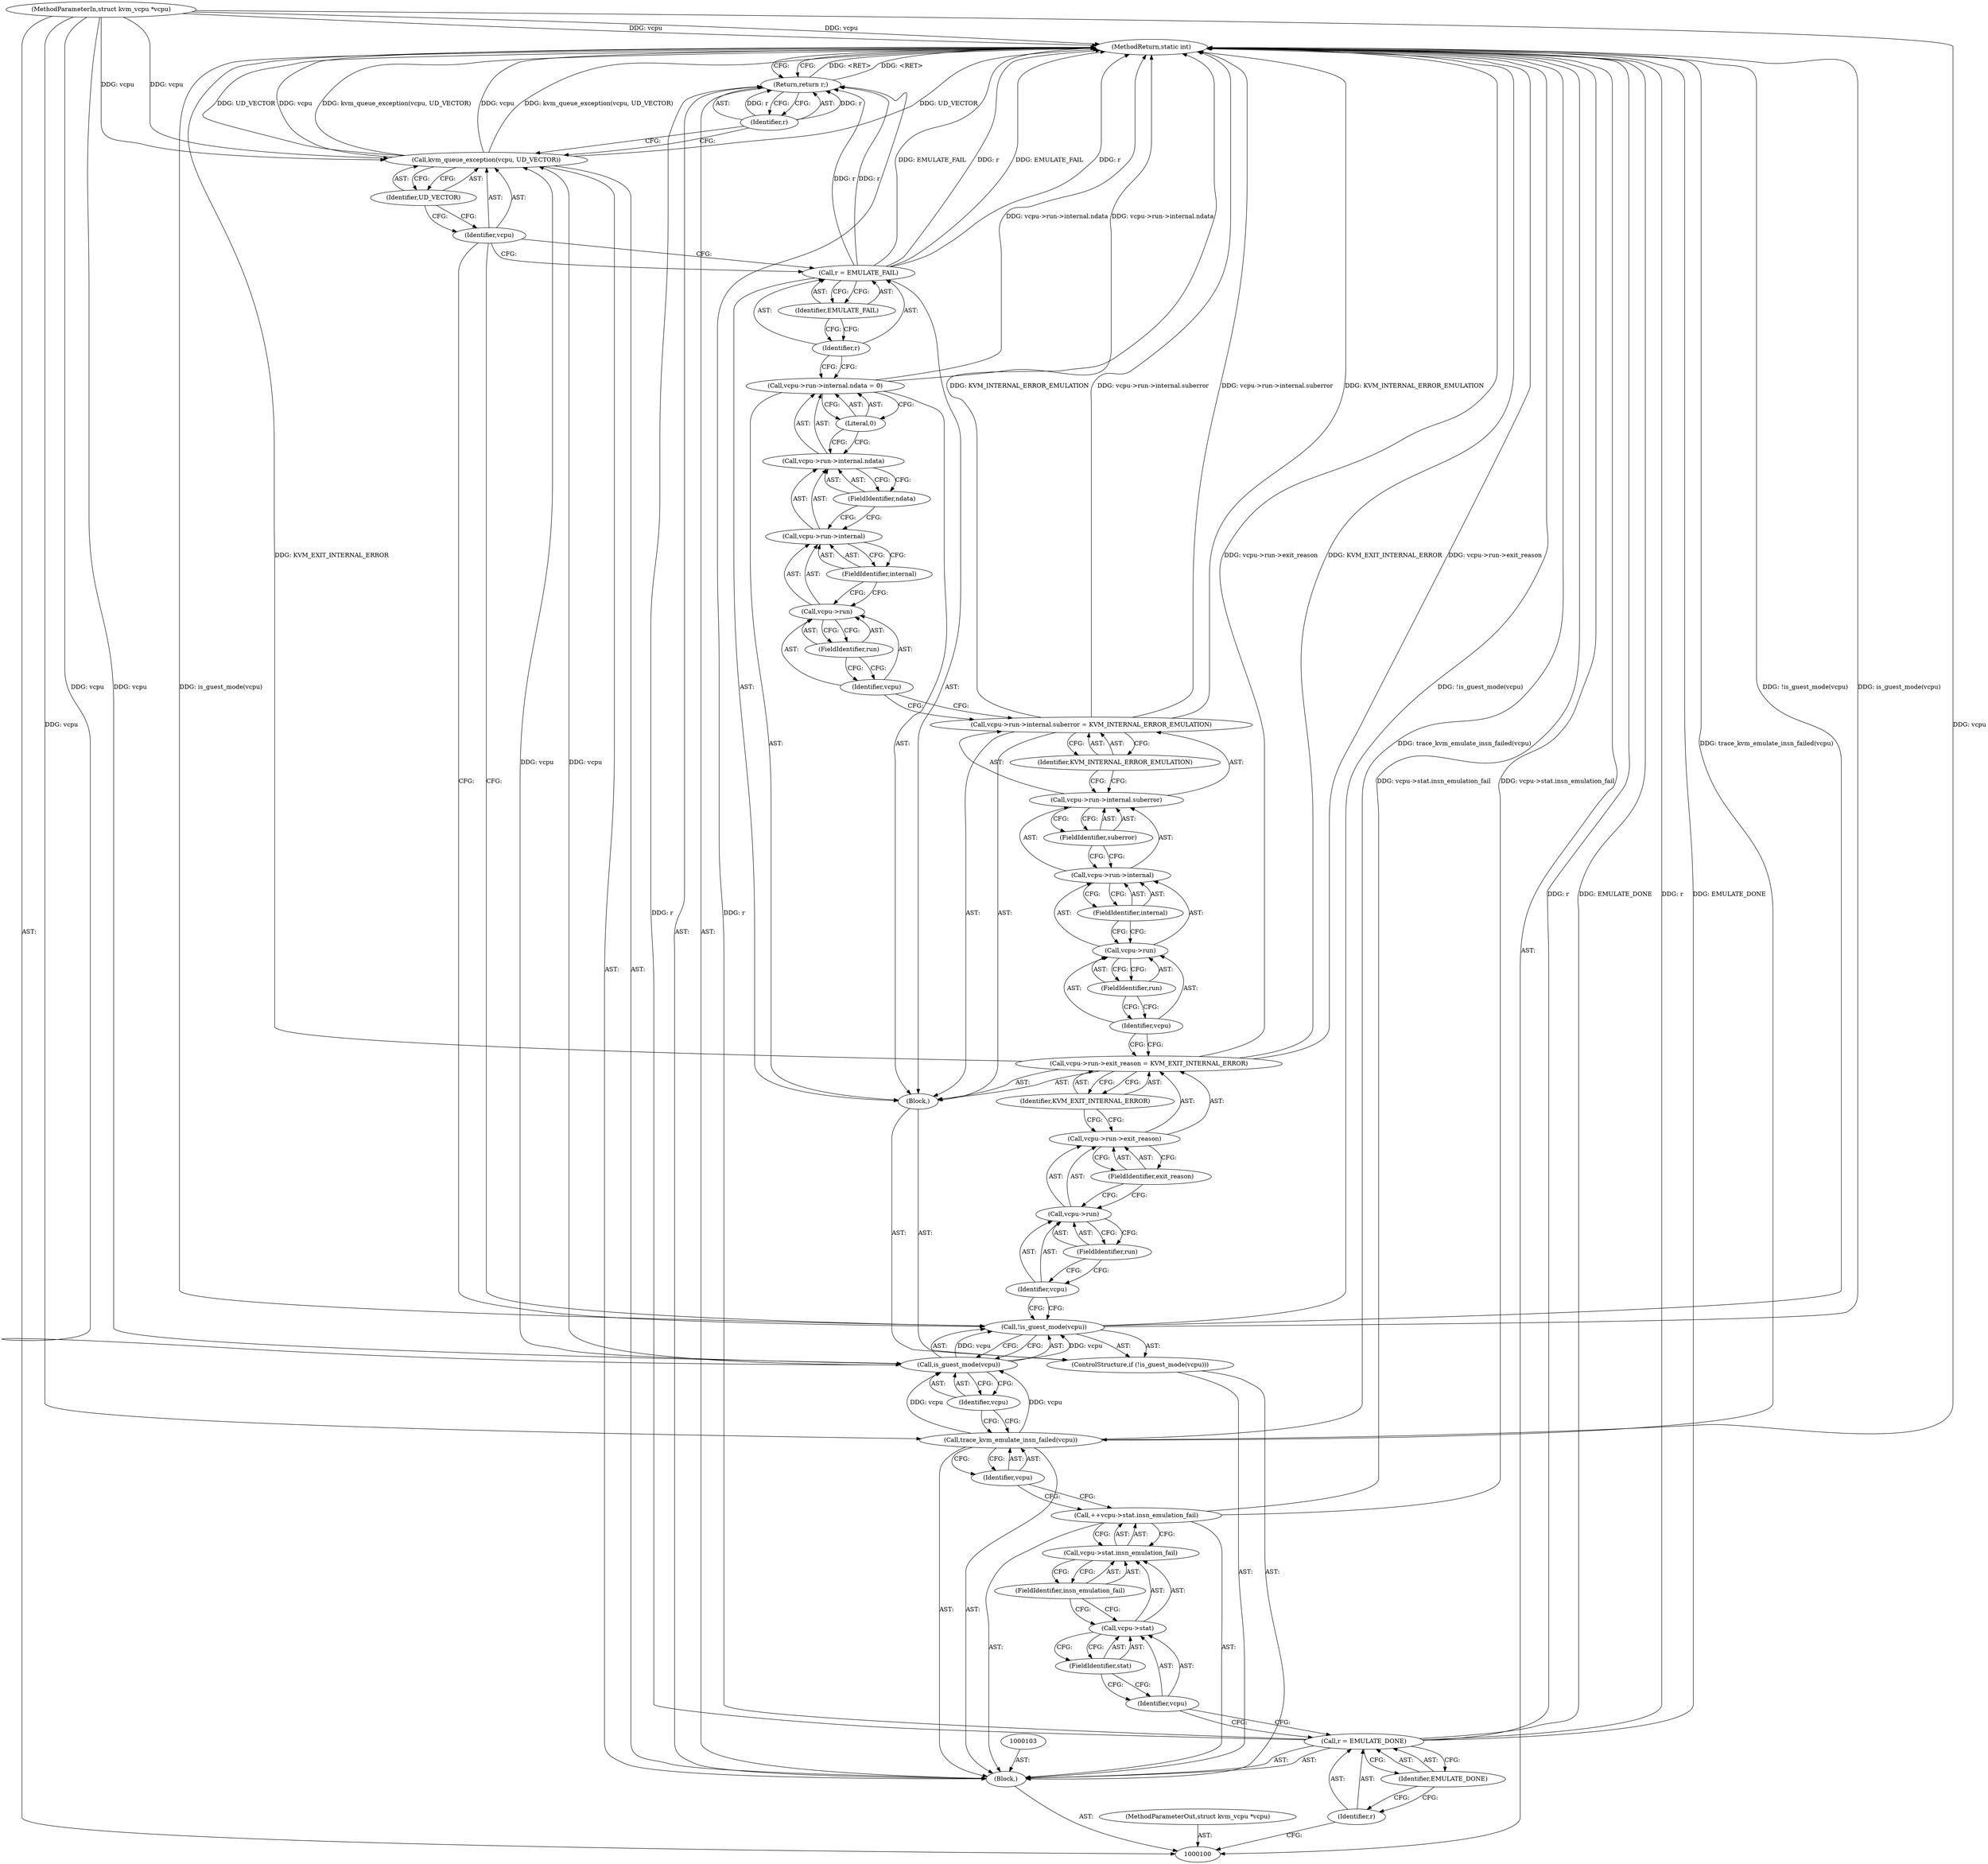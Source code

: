 digraph "1_linux_a2b9e6c1a35afcc0973acb72e591c714e78885ff" {
"1000153" [label="(MethodReturn,static int)"];
"1000101" [label="(MethodParameterIn,struct kvm_vcpu *vcpu)"];
"1000196" [label="(MethodParameterOut,struct kvm_vcpu *vcpu)"];
"1000142" [label="(FieldIdentifier,internal)"];
"1000143" [label="(FieldIdentifier,ndata)"];
"1000136" [label="(Call,vcpu->run->internal.ndata = 0)"];
"1000137" [label="(Call,vcpu->run->internal.ndata)"];
"1000138" [label="(Call,vcpu->run->internal)"];
"1000139" [label="(Call,vcpu->run)"];
"1000140" [label="(Identifier,vcpu)"];
"1000144" [label="(Literal,0)"];
"1000141" [label="(FieldIdentifier,run)"];
"1000145" [label="(Call,r = EMULATE_FAIL)"];
"1000146" [label="(Identifier,r)"];
"1000147" [label="(Identifier,EMULATE_FAIL)"];
"1000148" [label="(Call,kvm_queue_exception(vcpu, UD_VECTOR))"];
"1000149" [label="(Identifier,vcpu)"];
"1000150" [label="(Identifier,UD_VECTOR)"];
"1000151" [label="(Return,return r;)"];
"1000152" [label="(Identifier,r)"];
"1000102" [label="(Block,)"];
"1000104" [label="(Call,r = EMULATE_DONE)"];
"1000105" [label="(Identifier,r)"];
"1000106" [label="(Identifier,EMULATE_DONE)"];
"1000111" [label="(FieldIdentifier,stat)"];
"1000112" [label="(FieldIdentifier,insn_emulation_fail)"];
"1000107" [label="(Call,++vcpu->stat.insn_emulation_fail)"];
"1000108" [label="(Call,vcpu->stat.insn_emulation_fail)"];
"1000109" [label="(Call,vcpu->stat)"];
"1000110" [label="(Identifier,vcpu)"];
"1000113" [label="(Call,trace_kvm_emulate_insn_failed(vcpu))"];
"1000114" [label="(Identifier,vcpu)"];
"1000115" [label="(ControlStructure,if (!is_guest_mode(vcpu)))"];
"1000118" [label="(Identifier,vcpu)"];
"1000119" [label="(Block,)"];
"1000116" [label="(Call,!is_guest_mode(vcpu))"];
"1000117" [label="(Call,is_guest_mode(vcpu))"];
"1000125" [label="(FieldIdentifier,exit_reason)"];
"1000126" [label="(Identifier,KVM_EXIT_INTERNAL_ERROR)"];
"1000120" [label="(Call,vcpu->run->exit_reason = KVM_EXIT_INTERNAL_ERROR)"];
"1000121" [label="(Call,vcpu->run->exit_reason)"];
"1000122" [label="(Call,vcpu->run)"];
"1000123" [label="(Identifier,vcpu)"];
"1000124" [label="(FieldIdentifier,run)"];
"1000133" [label="(FieldIdentifier,internal)"];
"1000134" [label="(FieldIdentifier,suberror)"];
"1000127" [label="(Call,vcpu->run->internal.suberror = KVM_INTERNAL_ERROR_EMULATION)"];
"1000128" [label="(Call,vcpu->run->internal.suberror)"];
"1000129" [label="(Call,vcpu->run->internal)"];
"1000130" [label="(Call,vcpu->run)"];
"1000131" [label="(Identifier,vcpu)"];
"1000135" [label="(Identifier,KVM_INTERNAL_ERROR_EMULATION)"];
"1000132" [label="(FieldIdentifier,run)"];
"1000153" -> "1000100"  [label="AST: "];
"1000153" -> "1000151"  [label="CFG: "];
"1000116" -> "1000153"  [label="DDG: is_guest_mode(vcpu)"];
"1000116" -> "1000153"  [label="DDG: !is_guest_mode(vcpu)"];
"1000120" -> "1000153"  [label="DDG: KVM_EXIT_INTERNAL_ERROR"];
"1000120" -> "1000153"  [label="DDG: vcpu->run->exit_reason"];
"1000107" -> "1000153"  [label="DDG: vcpu->stat.insn_emulation_fail"];
"1000104" -> "1000153"  [label="DDG: r"];
"1000104" -> "1000153"  [label="DDG: EMULATE_DONE"];
"1000148" -> "1000153"  [label="DDG: UD_VECTOR"];
"1000148" -> "1000153"  [label="DDG: vcpu"];
"1000148" -> "1000153"  [label="DDG: kvm_queue_exception(vcpu, UD_VECTOR)"];
"1000127" -> "1000153"  [label="DDG: vcpu->run->internal.suberror"];
"1000127" -> "1000153"  [label="DDG: KVM_INTERNAL_ERROR_EMULATION"];
"1000145" -> "1000153"  [label="DDG: r"];
"1000145" -> "1000153"  [label="DDG: EMULATE_FAIL"];
"1000113" -> "1000153"  [label="DDG: trace_kvm_emulate_insn_failed(vcpu)"];
"1000101" -> "1000153"  [label="DDG: vcpu"];
"1000136" -> "1000153"  [label="DDG: vcpu->run->internal.ndata"];
"1000151" -> "1000153"  [label="DDG: <RET>"];
"1000101" -> "1000100"  [label="AST: "];
"1000101" -> "1000153"  [label="DDG: vcpu"];
"1000101" -> "1000113"  [label="DDG: vcpu"];
"1000101" -> "1000117"  [label="DDG: vcpu"];
"1000101" -> "1000148"  [label="DDG: vcpu"];
"1000196" -> "1000100"  [label="AST: "];
"1000142" -> "1000138"  [label="AST: "];
"1000142" -> "1000139"  [label="CFG: "];
"1000138" -> "1000142"  [label="CFG: "];
"1000143" -> "1000137"  [label="AST: "];
"1000143" -> "1000138"  [label="CFG: "];
"1000137" -> "1000143"  [label="CFG: "];
"1000136" -> "1000119"  [label="AST: "];
"1000136" -> "1000144"  [label="CFG: "];
"1000137" -> "1000136"  [label="AST: "];
"1000144" -> "1000136"  [label="AST: "];
"1000146" -> "1000136"  [label="CFG: "];
"1000136" -> "1000153"  [label="DDG: vcpu->run->internal.ndata"];
"1000137" -> "1000136"  [label="AST: "];
"1000137" -> "1000143"  [label="CFG: "];
"1000138" -> "1000137"  [label="AST: "];
"1000143" -> "1000137"  [label="AST: "];
"1000144" -> "1000137"  [label="CFG: "];
"1000138" -> "1000137"  [label="AST: "];
"1000138" -> "1000142"  [label="CFG: "];
"1000139" -> "1000138"  [label="AST: "];
"1000142" -> "1000138"  [label="AST: "];
"1000143" -> "1000138"  [label="CFG: "];
"1000139" -> "1000138"  [label="AST: "];
"1000139" -> "1000141"  [label="CFG: "];
"1000140" -> "1000139"  [label="AST: "];
"1000141" -> "1000139"  [label="AST: "];
"1000142" -> "1000139"  [label="CFG: "];
"1000140" -> "1000139"  [label="AST: "];
"1000140" -> "1000127"  [label="CFG: "];
"1000141" -> "1000140"  [label="CFG: "];
"1000144" -> "1000136"  [label="AST: "];
"1000144" -> "1000137"  [label="CFG: "];
"1000136" -> "1000144"  [label="CFG: "];
"1000141" -> "1000139"  [label="AST: "];
"1000141" -> "1000140"  [label="CFG: "];
"1000139" -> "1000141"  [label="CFG: "];
"1000145" -> "1000119"  [label="AST: "];
"1000145" -> "1000147"  [label="CFG: "];
"1000146" -> "1000145"  [label="AST: "];
"1000147" -> "1000145"  [label="AST: "];
"1000149" -> "1000145"  [label="CFG: "];
"1000145" -> "1000153"  [label="DDG: r"];
"1000145" -> "1000153"  [label="DDG: EMULATE_FAIL"];
"1000145" -> "1000151"  [label="DDG: r"];
"1000146" -> "1000145"  [label="AST: "];
"1000146" -> "1000136"  [label="CFG: "];
"1000147" -> "1000146"  [label="CFG: "];
"1000147" -> "1000145"  [label="AST: "];
"1000147" -> "1000146"  [label="CFG: "];
"1000145" -> "1000147"  [label="CFG: "];
"1000148" -> "1000102"  [label="AST: "];
"1000148" -> "1000150"  [label="CFG: "];
"1000149" -> "1000148"  [label="AST: "];
"1000150" -> "1000148"  [label="AST: "];
"1000152" -> "1000148"  [label="CFG: "];
"1000148" -> "1000153"  [label="DDG: UD_VECTOR"];
"1000148" -> "1000153"  [label="DDG: vcpu"];
"1000148" -> "1000153"  [label="DDG: kvm_queue_exception(vcpu, UD_VECTOR)"];
"1000117" -> "1000148"  [label="DDG: vcpu"];
"1000101" -> "1000148"  [label="DDG: vcpu"];
"1000149" -> "1000148"  [label="AST: "];
"1000149" -> "1000145"  [label="CFG: "];
"1000149" -> "1000116"  [label="CFG: "];
"1000150" -> "1000149"  [label="CFG: "];
"1000150" -> "1000148"  [label="AST: "];
"1000150" -> "1000149"  [label="CFG: "];
"1000148" -> "1000150"  [label="CFG: "];
"1000151" -> "1000102"  [label="AST: "];
"1000151" -> "1000152"  [label="CFG: "];
"1000152" -> "1000151"  [label="AST: "];
"1000153" -> "1000151"  [label="CFG: "];
"1000151" -> "1000153"  [label="DDG: <RET>"];
"1000152" -> "1000151"  [label="DDG: r"];
"1000104" -> "1000151"  [label="DDG: r"];
"1000145" -> "1000151"  [label="DDG: r"];
"1000152" -> "1000151"  [label="AST: "];
"1000152" -> "1000148"  [label="CFG: "];
"1000151" -> "1000152"  [label="CFG: "];
"1000152" -> "1000151"  [label="DDG: r"];
"1000102" -> "1000100"  [label="AST: "];
"1000103" -> "1000102"  [label="AST: "];
"1000104" -> "1000102"  [label="AST: "];
"1000107" -> "1000102"  [label="AST: "];
"1000113" -> "1000102"  [label="AST: "];
"1000115" -> "1000102"  [label="AST: "];
"1000148" -> "1000102"  [label="AST: "];
"1000151" -> "1000102"  [label="AST: "];
"1000104" -> "1000102"  [label="AST: "];
"1000104" -> "1000106"  [label="CFG: "];
"1000105" -> "1000104"  [label="AST: "];
"1000106" -> "1000104"  [label="AST: "];
"1000110" -> "1000104"  [label="CFG: "];
"1000104" -> "1000153"  [label="DDG: r"];
"1000104" -> "1000153"  [label="DDG: EMULATE_DONE"];
"1000104" -> "1000151"  [label="DDG: r"];
"1000105" -> "1000104"  [label="AST: "];
"1000105" -> "1000100"  [label="CFG: "];
"1000106" -> "1000105"  [label="CFG: "];
"1000106" -> "1000104"  [label="AST: "];
"1000106" -> "1000105"  [label="CFG: "];
"1000104" -> "1000106"  [label="CFG: "];
"1000111" -> "1000109"  [label="AST: "];
"1000111" -> "1000110"  [label="CFG: "];
"1000109" -> "1000111"  [label="CFG: "];
"1000112" -> "1000108"  [label="AST: "];
"1000112" -> "1000109"  [label="CFG: "];
"1000108" -> "1000112"  [label="CFG: "];
"1000107" -> "1000102"  [label="AST: "];
"1000107" -> "1000108"  [label="CFG: "];
"1000108" -> "1000107"  [label="AST: "];
"1000114" -> "1000107"  [label="CFG: "];
"1000107" -> "1000153"  [label="DDG: vcpu->stat.insn_emulation_fail"];
"1000108" -> "1000107"  [label="AST: "];
"1000108" -> "1000112"  [label="CFG: "];
"1000109" -> "1000108"  [label="AST: "];
"1000112" -> "1000108"  [label="AST: "];
"1000107" -> "1000108"  [label="CFG: "];
"1000109" -> "1000108"  [label="AST: "];
"1000109" -> "1000111"  [label="CFG: "];
"1000110" -> "1000109"  [label="AST: "];
"1000111" -> "1000109"  [label="AST: "];
"1000112" -> "1000109"  [label="CFG: "];
"1000110" -> "1000109"  [label="AST: "];
"1000110" -> "1000104"  [label="CFG: "];
"1000111" -> "1000110"  [label="CFG: "];
"1000113" -> "1000102"  [label="AST: "];
"1000113" -> "1000114"  [label="CFG: "];
"1000114" -> "1000113"  [label="AST: "];
"1000118" -> "1000113"  [label="CFG: "];
"1000113" -> "1000153"  [label="DDG: trace_kvm_emulate_insn_failed(vcpu)"];
"1000101" -> "1000113"  [label="DDG: vcpu"];
"1000113" -> "1000117"  [label="DDG: vcpu"];
"1000114" -> "1000113"  [label="AST: "];
"1000114" -> "1000107"  [label="CFG: "];
"1000113" -> "1000114"  [label="CFG: "];
"1000115" -> "1000102"  [label="AST: "];
"1000116" -> "1000115"  [label="AST: "];
"1000119" -> "1000115"  [label="AST: "];
"1000118" -> "1000117"  [label="AST: "];
"1000118" -> "1000113"  [label="CFG: "];
"1000117" -> "1000118"  [label="CFG: "];
"1000119" -> "1000115"  [label="AST: "];
"1000120" -> "1000119"  [label="AST: "];
"1000127" -> "1000119"  [label="AST: "];
"1000136" -> "1000119"  [label="AST: "];
"1000145" -> "1000119"  [label="AST: "];
"1000116" -> "1000115"  [label="AST: "];
"1000116" -> "1000117"  [label="CFG: "];
"1000117" -> "1000116"  [label="AST: "];
"1000123" -> "1000116"  [label="CFG: "];
"1000149" -> "1000116"  [label="CFG: "];
"1000116" -> "1000153"  [label="DDG: is_guest_mode(vcpu)"];
"1000116" -> "1000153"  [label="DDG: !is_guest_mode(vcpu)"];
"1000117" -> "1000116"  [label="DDG: vcpu"];
"1000117" -> "1000116"  [label="AST: "];
"1000117" -> "1000118"  [label="CFG: "];
"1000118" -> "1000117"  [label="AST: "];
"1000116" -> "1000117"  [label="CFG: "];
"1000117" -> "1000116"  [label="DDG: vcpu"];
"1000113" -> "1000117"  [label="DDG: vcpu"];
"1000101" -> "1000117"  [label="DDG: vcpu"];
"1000117" -> "1000148"  [label="DDG: vcpu"];
"1000125" -> "1000121"  [label="AST: "];
"1000125" -> "1000122"  [label="CFG: "];
"1000121" -> "1000125"  [label="CFG: "];
"1000126" -> "1000120"  [label="AST: "];
"1000126" -> "1000121"  [label="CFG: "];
"1000120" -> "1000126"  [label="CFG: "];
"1000120" -> "1000119"  [label="AST: "];
"1000120" -> "1000126"  [label="CFG: "];
"1000121" -> "1000120"  [label="AST: "];
"1000126" -> "1000120"  [label="AST: "];
"1000131" -> "1000120"  [label="CFG: "];
"1000120" -> "1000153"  [label="DDG: KVM_EXIT_INTERNAL_ERROR"];
"1000120" -> "1000153"  [label="DDG: vcpu->run->exit_reason"];
"1000121" -> "1000120"  [label="AST: "];
"1000121" -> "1000125"  [label="CFG: "];
"1000122" -> "1000121"  [label="AST: "];
"1000125" -> "1000121"  [label="AST: "];
"1000126" -> "1000121"  [label="CFG: "];
"1000122" -> "1000121"  [label="AST: "];
"1000122" -> "1000124"  [label="CFG: "];
"1000123" -> "1000122"  [label="AST: "];
"1000124" -> "1000122"  [label="AST: "];
"1000125" -> "1000122"  [label="CFG: "];
"1000123" -> "1000122"  [label="AST: "];
"1000123" -> "1000116"  [label="CFG: "];
"1000124" -> "1000123"  [label="CFG: "];
"1000124" -> "1000122"  [label="AST: "];
"1000124" -> "1000123"  [label="CFG: "];
"1000122" -> "1000124"  [label="CFG: "];
"1000133" -> "1000129"  [label="AST: "];
"1000133" -> "1000130"  [label="CFG: "];
"1000129" -> "1000133"  [label="CFG: "];
"1000134" -> "1000128"  [label="AST: "];
"1000134" -> "1000129"  [label="CFG: "];
"1000128" -> "1000134"  [label="CFG: "];
"1000127" -> "1000119"  [label="AST: "];
"1000127" -> "1000135"  [label="CFG: "];
"1000128" -> "1000127"  [label="AST: "];
"1000135" -> "1000127"  [label="AST: "];
"1000140" -> "1000127"  [label="CFG: "];
"1000127" -> "1000153"  [label="DDG: vcpu->run->internal.suberror"];
"1000127" -> "1000153"  [label="DDG: KVM_INTERNAL_ERROR_EMULATION"];
"1000128" -> "1000127"  [label="AST: "];
"1000128" -> "1000134"  [label="CFG: "];
"1000129" -> "1000128"  [label="AST: "];
"1000134" -> "1000128"  [label="AST: "];
"1000135" -> "1000128"  [label="CFG: "];
"1000129" -> "1000128"  [label="AST: "];
"1000129" -> "1000133"  [label="CFG: "];
"1000130" -> "1000129"  [label="AST: "];
"1000133" -> "1000129"  [label="AST: "];
"1000134" -> "1000129"  [label="CFG: "];
"1000130" -> "1000129"  [label="AST: "];
"1000130" -> "1000132"  [label="CFG: "];
"1000131" -> "1000130"  [label="AST: "];
"1000132" -> "1000130"  [label="AST: "];
"1000133" -> "1000130"  [label="CFG: "];
"1000131" -> "1000130"  [label="AST: "];
"1000131" -> "1000120"  [label="CFG: "];
"1000132" -> "1000131"  [label="CFG: "];
"1000135" -> "1000127"  [label="AST: "];
"1000135" -> "1000128"  [label="CFG: "];
"1000127" -> "1000135"  [label="CFG: "];
"1000132" -> "1000130"  [label="AST: "];
"1000132" -> "1000131"  [label="CFG: "];
"1000130" -> "1000132"  [label="CFG: "];
}
